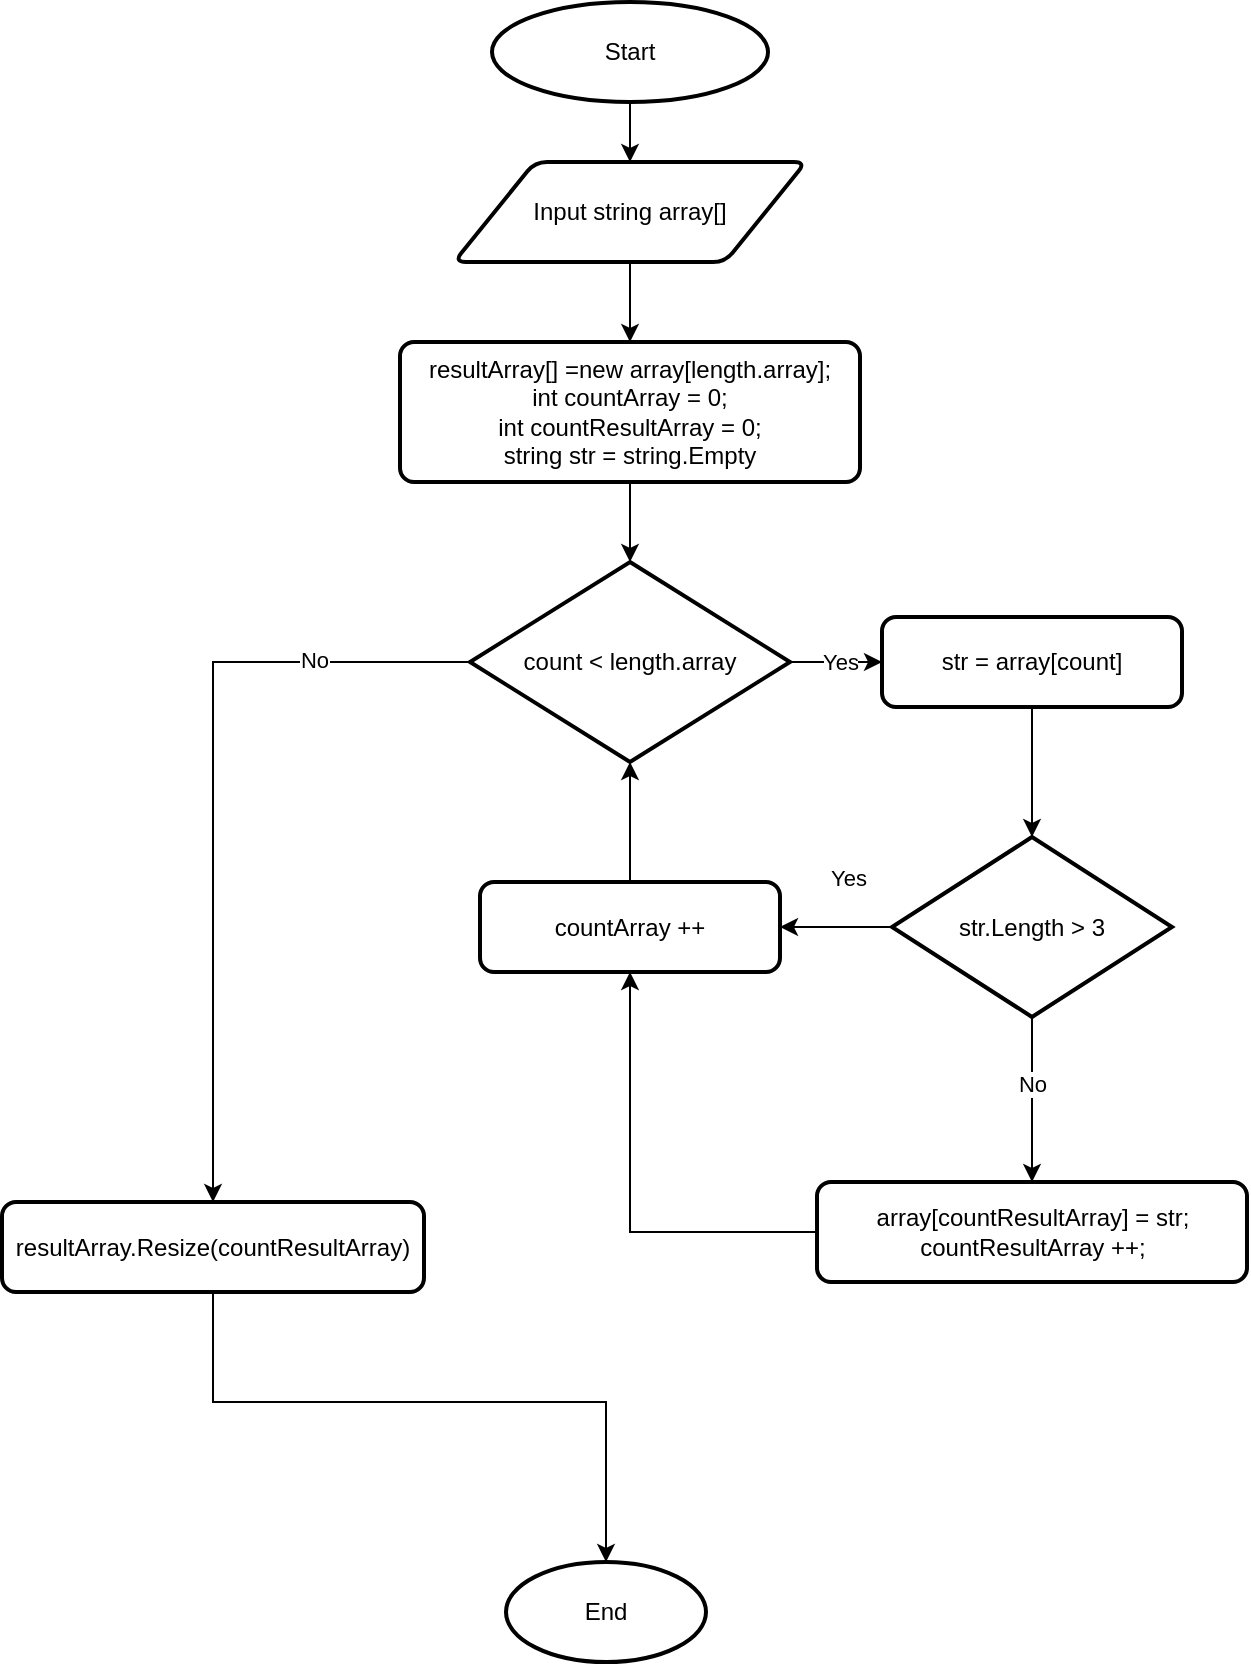<mxfile version="20.8.23" type="device"><diagram id="C5RBs43oDa-KdzZeNtuy" name="Page-1"><mxGraphModel dx="691" dy="448" grid="1" gridSize="10" guides="1" tooltips="1" connect="1" arrows="1" fold="1" page="1" pageScale="1" pageWidth="827" pageHeight="1169" math="0" shadow="0"><root><mxCell id="WIyWlLk6GJQsqaUBKTNV-0"/><mxCell id="WIyWlLk6GJQsqaUBKTNV-1" parent="WIyWlLk6GJQsqaUBKTNV-0"/><mxCell id="DXekR4jqogwLYcmVDvV1-25" style="edgeStyle=orthogonalEdgeStyle;rounded=0;orthogonalLoop=1;jettySize=auto;html=1;entryX=0.5;entryY=0;entryDx=0;entryDy=0;" edge="1" parent="WIyWlLk6GJQsqaUBKTNV-1" source="DXekR4jqogwLYcmVDvV1-0" target="DXekR4jqogwLYcmVDvV1-2"><mxGeometry relative="1" as="geometry"/></mxCell><mxCell id="DXekR4jqogwLYcmVDvV1-0" value="Start" style="strokeWidth=2;html=1;shape=mxgraph.flowchart.start_1;whiteSpace=wrap;" vertex="1" parent="WIyWlLk6GJQsqaUBKTNV-1"><mxGeometry x="345" y="10" width="138" height="50" as="geometry"/></mxCell><mxCell id="DXekR4jqogwLYcmVDvV1-1" value="End" style="strokeWidth=2;html=1;shape=mxgraph.flowchart.start_1;whiteSpace=wrap;" vertex="1" parent="WIyWlLk6GJQsqaUBKTNV-1"><mxGeometry x="352" y="790" width="100" height="50" as="geometry"/></mxCell><mxCell id="DXekR4jqogwLYcmVDvV1-26" style="edgeStyle=orthogonalEdgeStyle;rounded=0;orthogonalLoop=1;jettySize=auto;html=1;entryX=0.5;entryY=0;entryDx=0;entryDy=0;" edge="1" parent="WIyWlLk6GJQsqaUBKTNV-1" source="DXekR4jqogwLYcmVDvV1-2" target="DXekR4jqogwLYcmVDvV1-5"><mxGeometry relative="1" as="geometry"/></mxCell><mxCell id="DXekR4jqogwLYcmVDvV1-2" value="Input string array[]" style="shape=parallelogram;html=1;strokeWidth=2;perimeter=parallelogramPerimeter;whiteSpace=wrap;rounded=1;arcSize=12;size=0.23;" vertex="1" parent="WIyWlLk6GJQsqaUBKTNV-1"><mxGeometry x="326" y="90" width="176" height="50" as="geometry"/></mxCell><mxCell id="DXekR4jqogwLYcmVDvV1-9" value="" style="edgeStyle=orthogonalEdgeStyle;rounded=0;orthogonalLoop=1;jettySize=auto;html=1;" edge="1" parent="WIyWlLk6GJQsqaUBKTNV-1" source="DXekR4jqogwLYcmVDvV1-3" target="DXekR4jqogwLYcmVDvV1-6"><mxGeometry relative="1" as="geometry"/></mxCell><mxCell id="DXekR4jqogwLYcmVDvV1-10" value="Yes" style="edgeLabel;html=1;align=center;verticalAlign=middle;resizable=0;points=[];" vertex="1" connectable="0" parent="DXekR4jqogwLYcmVDvV1-9"><mxGeometry x="-0.81" y="2" relative="1" as="geometry"><mxPoint x="20" y="2" as="offset"/></mxGeometry></mxCell><mxCell id="DXekR4jqogwLYcmVDvV1-15" style="edgeStyle=orthogonalEdgeStyle;rounded=0;orthogonalLoop=1;jettySize=auto;html=1;entryX=0.5;entryY=0;entryDx=0;entryDy=0;" edge="1" parent="WIyWlLk6GJQsqaUBKTNV-1" source="DXekR4jqogwLYcmVDvV1-3" target="DXekR4jqogwLYcmVDvV1-16"><mxGeometry relative="1" as="geometry"><mxPoint x="220.0" y="340" as="targetPoint"/></mxGeometry></mxCell><mxCell id="DXekR4jqogwLYcmVDvV1-23" value="No" style="edgeLabel;html=1;align=center;verticalAlign=middle;resizable=0;points=[];" vertex="1" connectable="0" parent="DXekR4jqogwLYcmVDvV1-15"><mxGeometry x="-0.607" y="-1" relative="1" as="geometry"><mxPoint as="offset"/></mxGeometry></mxCell><mxCell id="DXekR4jqogwLYcmVDvV1-3" value="count &amp;lt; length.array" style="strokeWidth=2;html=1;shape=mxgraph.flowchart.decision;whiteSpace=wrap;" vertex="1" parent="WIyWlLk6GJQsqaUBKTNV-1"><mxGeometry x="334" y="290" width="160" height="100" as="geometry"/></mxCell><mxCell id="DXekR4jqogwLYcmVDvV1-27" value="" style="edgeStyle=orthogonalEdgeStyle;rounded=0;orthogonalLoop=1;jettySize=auto;html=1;" edge="1" parent="WIyWlLk6GJQsqaUBKTNV-1" source="DXekR4jqogwLYcmVDvV1-5" target="DXekR4jqogwLYcmVDvV1-3"><mxGeometry relative="1" as="geometry"/></mxCell><mxCell id="DXekR4jqogwLYcmVDvV1-5" value="resultArray[] =new array[length.array];&lt;br&gt;int countArray = 0;&lt;br&gt;int countResultArray&amp;nbsp;= 0;&lt;br&gt;string str = string.Empty" style="rounded=1;whiteSpace=wrap;html=1;absoluteArcSize=1;arcSize=14;strokeWidth=2;" vertex="1" parent="WIyWlLk6GJQsqaUBKTNV-1"><mxGeometry x="299" y="180" width="230" height="70" as="geometry"/></mxCell><mxCell id="DXekR4jqogwLYcmVDvV1-19" value="" style="edgeStyle=orthogonalEdgeStyle;rounded=0;orthogonalLoop=1;jettySize=auto;html=1;" edge="1" parent="WIyWlLk6GJQsqaUBKTNV-1" source="DXekR4jqogwLYcmVDvV1-6" target="DXekR4jqogwLYcmVDvV1-7"><mxGeometry relative="1" as="geometry"/></mxCell><mxCell id="DXekR4jqogwLYcmVDvV1-6" value="str = array[count]" style="rounded=1;whiteSpace=wrap;html=1;absoluteArcSize=1;arcSize=14;strokeWidth=2;" vertex="1" parent="WIyWlLk6GJQsqaUBKTNV-1"><mxGeometry x="540" y="317.5" width="150" height="45" as="geometry"/></mxCell><mxCell id="DXekR4jqogwLYcmVDvV1-11" style="edgeStyle=orthogonalEdgeStyle;rounded=0;orthogonalLoop=1;jettySize=auto;html=1;exitX=0;exitY=0.5;exitDx=0;exitDy=0;exitPerimeter=0;entryX=1;entryY=0.5;entryDx=0;entryDy=0;" edge="1" parent="WIyWlLk6GJQsqaUBKTNV-1" source="DXekR4jqogwLYcmVDvV1-7" target="DXekR4jqogwLYcmVDvV1-14"><mxGeometry relative="1" as="geometry"><mxPoint x="540" y="450" as="targetPoint"/><Array as="points"><mxPoint x="550" y="473"/><mxPoint x="550" y="473"/></Array></mxGeometry></mxCell><mxCell id="DXekR4jqogwLYcmVDvV1-12" value="Yes" style="edgeLabel;html=1;align=center;verticalAlign=middle;resizable=0;points=[];" vertex="1" connectable="0" parent="DXekR4jqogwLYcmVDvV1-11"><mxGeometry x="-0.748" relative="1" as="geometry"><mxPoint x="-24" y="-25" as="offset"/></mxGeometry></mxCell><mxCell id="DXekR4jqogwLYcmVDvV1-21" value="" style="edgeStyle=orthogonalEdgeStyle;rounded=0;orthogonalLoop=1;jettySize=auto;html=1;" edge="1" parent="WIyWlLk6GJQsqaUBKTNV-1" source="DXekR4jqogwLYcmVDvV1-7" target="DXekR4jqogwLYcmVDvV1-8"><mxGeometry relative="1" as="geometry"/></mxCell><mxCell id="DXekR4jqogwLYcmVDvV1-22" value="No" style="edgeLabel;html=1;align=center;verticalAlign=middle;resizable=0;points=[];" vertex="1" connectable="0" parent="DXekR4jqogwLYcmVDvV1-21"><mxGeometry x="0.311" relative="1" as="geometry"><mxPoint y="-21" as="offset"/></mxGeometry></mxCell><mxCell id="DXekR4jqogwLYcmVDvV1-7" value="str.Length &amp;gt; 3" style="strokeWidth=2;html=1;shape=mxgraph.flowchart.decision;whiteSpace=wrap;" vertex="1" parent="WIyWlLk6GJQsqaUBKTNV-1"><mxGeometry x="545" y="427.5" width="140" height="90" as="geometry"/></mxCell><mxCell id="DXekR4jqogwLYcmVDvV1-13" style="edgeStyle=orthogonalEdgeStyle;rounded=0;orthogonalLoop=1;jettySize=auto;html=1;entryX=0.5;entryY=1;entryDx=0;entryDy=0;" edge="1" parent="WIyWlLk6GJQsqaUBKTNV-1" source="DXekR4jqogwLYcmVDvV1-8" target="DXekR4jqogwLYcmVDvV1-14"><mxGeometry relative="1" as="geometry"><mxPoint x="402" y="490" as="targetPoint"/></mxGeometry></mxCell><mxCell id="DXekR4jqogwLYcmVDvV1-8" value="array[countResultArray] = str;&lt;br&gt;countResultArray ++;" style="rounded=1;whiteSpace=wrap;html=1;absoluteArcSize=1;arcSize=14;strokeWidth=2;" vertex="1" parent="WIyWlLk6GJQsqaUBKTNV-1"><mxGeometry x="507.5" y="600" width="215" height="50" as="geometry"/></mxCell><mxCell id="DXekR4jqogwLYcmVDvV1-20" style="edgeStyle=orthogonalEdgeStyle;rounded=0;orthogonalLoop=1;jettySize=auto;html=1;exitX=0.5;exitY=0;exitDx=0;exitDy=0;entryX=0.5;entryY=1;entryDx=0;entryDy=0;entryPerimeter=0;" edge="1" parent="WIyWlLk6GJQsqaUBKTNV-1" source="DXekR4jqogwLYcmVDvV1-14" target="DXekR4jqogwLYcmVDvV1-3"><mxGeometry relative="1" as="geometry"/></mxCell><mxCell id="DXekR4jqogwLYcmVDvV1-14" value="countArray ++" style="rounded=1;whiteSpace=wrap;html=1;absoluteArcSize=1;arcSize=14;strokeWidth=2;" vertex="1" parent="WIyWlLk6GJQsqaUBKTNV-1"><mxGeometry x="339" y="450" width="150" height="45" as="geometry"/></mxCell><mxCell id="DXekR4jqogwLYcmVDvV1-17" style="edgeStyle=orthogonalEdgeStyle;rounded=0;orthogonalLoop=1;jettySize=auto;html=1;entryX=0.5;entryY=0;entryDx=0;entryDy=0;entryPerimeter=0;" edge="1" parent="WIyWlLk6GJQsqaUBKTNV-1" source="DXekR4jqogwLYcmVDvV1-16" target="DXekR4jqogwLYcmVDvV1-1"><mxGeometry relative="1" as="geometry"><Array as="points"><mxPoint x="205" y="710"/><mxPoint x="402" y="710"/></Array></mxGeometry></mxCell><mxCell id="DXekR4jqogwLYcmVDvV1-16" value="resultArray.Resize(countResultArray)" style="rounded=1;whiteSpace=wrap;html=1;absoluteArcSize=1;arcSize=14;strokeWidth=2;" vertex="1" parent="WIyWlLk6GJQsqaUBKTNV-1"><mxGeometry x="100" y="610" width="211" height="45" as="geometry"/></mxCell></root></mxGraphModel></diagram></mxfile>